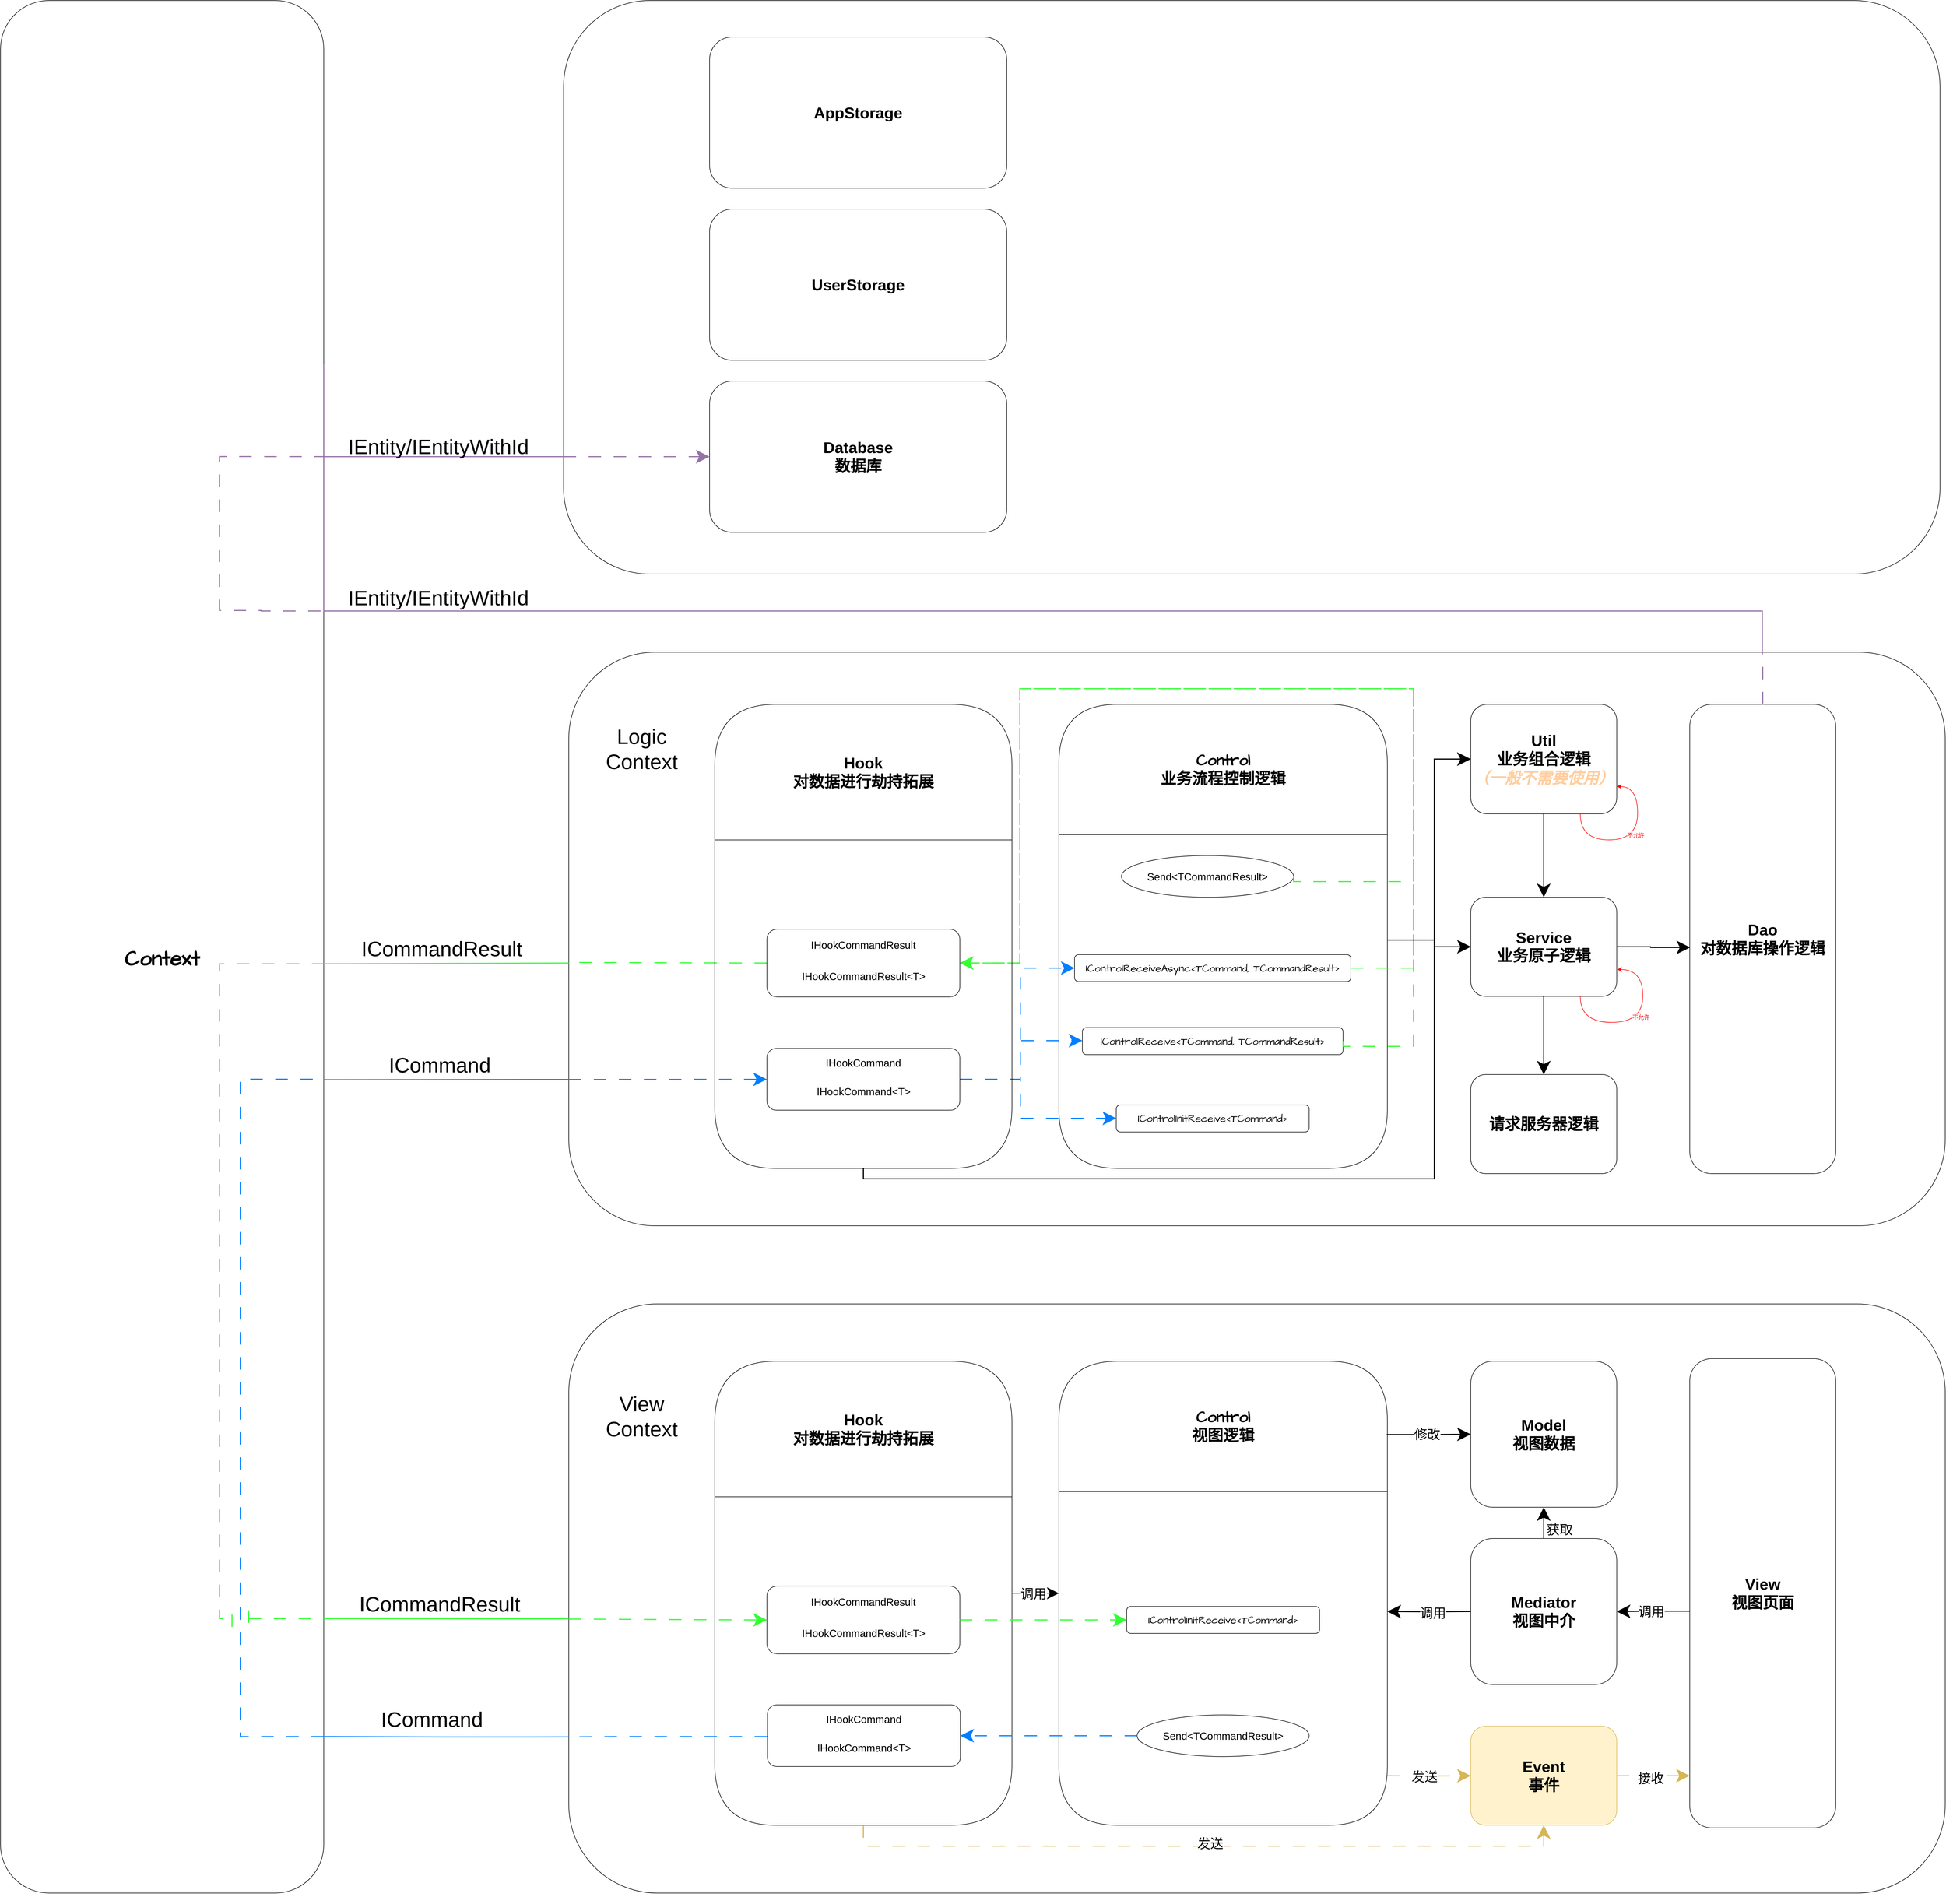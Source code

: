 <mxfile version="22.1.5" type="github">
  <diagram name="第 1 页" id="t4eYqC5lE6JD332f50Ly">
    <mxGraphModel dx="10043" dy="-1275" grid="1" gridSize="10" guides="1" tooltips="1" connect="1" arrows="1" fold="1" page="1" pageScale="1" pageWidth="827" pageHeight="1169" math="0" shadow="0">
      <root>
        <mxCell id="0" />
        <mxCell id="1" parent="0" />
        <mxCell id="LPlAozl6_QCMkOvsmgr_-51" value="" style="rounded=1;whiteSpace=wrap;html=1;" vertex="1" parent="1">
          <mxGeometry x="-2950" y="3920" width="2640" height="1100" as="geometry" />
        </mxCell>
        <mxCell id="c1-D3wokIuNLte7xP1NV-51" value="&lt;b style=&quot;font-size: 40px;&quot;&gt;&lt;br&gt;Context&lt;/b&gt;" style="rounded=1;whiteSpace=wrap;html=1;hachureGap=4;fontFamily=Architects Daughter;fontSource=https%3A%2F%2Ffonts.googleapis.com%2Fcss%3Ffamily%3DArchitects%2BDaughter;fontSize=20;" parent="1" vertex="1">
          <mxGeometry x="-4030" y="3920" width="620" height="3630" as="geometry" />
        </mxCell>
        <mxCell id="LPlAozl6_QCMkOvsmgr_-49" value="" style="group;movable=1;resizable=1;rotatable=1;deletable=1;editable=1;locked=0;connectable=1;" vertex="1" connectable="0" parent="1">
          <mxGeometry x="-3610" y="5170" width="3310" height="2400" as="geometry" />
        </mxCell>
        <mxCell id="c1-D3wokIuNLte7xP1NV-109" style="edgeStyle=entityRelationEdgeStyle;rounded=0;orthogonalLoop=1;jettySize=auto;html=1;exitX=1;exitY=0.855;exitDx=0;exitDy=0;exitPerimeter=0;endSize=20;strokeWidth=2;strokeColor=#33FF33;endArrow=none;endFill=0;movable=1;resizable=1;rotatable=1;deletable=1;editable=1;locked=0;connectable=1;" parent="LPlAozl6_QCMkOvsmgr_-49" source="c1-D3wokIuNLte7xP1NV-51" edge="1">
          <mxGeometry relative="1" as="geometry">
            <mxPoint x="669" y="1854" as="targetPoint" />
          </mxGeometry>
        </mxCell>
        <mxCell id="c1-D3wokIuNLte7xP1NV-110" value="&lt;font style=&quot;font-size: 40px;&quot;&gt;ICommandResult&lt;/font&gt;" style="edgeLabel;html=1;align=center;verticalAlign=middle;resizable=1;points=[];movable=1;rotatable=1;deletable=1;editable=1;locked=0;connectable=1;" parent="c1-D3wokIuNLte7xP1NV-109" vertex="1" connectable="0">
          <mxGeometry x="-0.009" relative="1" as="geometry">
            <mxPoint x="-11" y="-29" as="offset" />
          </mxGeometry>
        </mxCell>
        <mxCell id="c1-D3wokIuNLte7xP1NV-105" value="" style="rounded=1;whiteSpace=wrap;html=1;movable=1;resizable=1;rotatable=1;deletable=1;editable=1;locked=0;connectable=1;" parent="LPlAozl6_QCMkOvsmgr_-49" vertex="1">
          <mxGeometry x="670" width="2640" height="1100" as="geometry" />
        </mxCell>
        <mxCell id="c1-D3wokIuNLte7xP1NV-106" value="" style="rounded=1;whiteSpace=wrap;html=1;movable=1;resizable=1;rotatable=1;deletable=1;editable=1;locked=0;connectable=1;" parent="LPlAozl6_QCMkOvsmgr_-49" vertex="1">
          <mxGeometry x="670" y="1250" width="2640" height="1130" as="geometry" />
        </mxCell>
        <mxCell id="c1-D3wokIuNLte7xP1NV-114" style="edgeStyle=entityRelationEdgeStyle;rounded=0;orthogonalLoop=1;jettySize=auto;html=1;exitX=0;exitY=0.542;exitDx=0;exitDy=0;endSize=20;entryX=0.998;entryY=0.509;entryDx=0;entryDy=0;entryPerimeter=0;strokeWidth=2;exitPerimeter=0;strokeColor=#33FF33;endArrow=none;endFill=0;movable=1;resizable=1;rotatable=1;deletable=1;editable=1;locked=0;connectable=1;" parent="LPlAozl6_QCMkOvsmgr_-49" source="c1-D3wokIuNLte7xP1NV-105" target="c1-D3wokIuNLte7xP1NV-51" edge="1">
          <mxGeometry relative="1" as="geometry">
            <mxPoint x="190" y="804.66" as="sourcePoint" />
            <mxPoint x="200" y="280" as="targetPoint" />
            <Array as="points">
              <mxPoint x="510" y="278" />
              <mxPoint x="660" y="280" />
              <mxPoint x="210" y="600" />
              <mxPoint x="640" y="270" />
              <mxPoint x="550" y="270" />
              <mxPoint x="430" y="270" />
            </Array>
          </mxGeometry>
        </mxCell>
        <mxCell id="c1-D3wokIuNLte7xP1NV-115" value="&lt;font style=&quot;font-size: 40px;&quot;&gt;ICommandResult&lt;/font&gt;" style="edgeLabel;html=1;align=center;verticalAlign=middle;resizable=1;points=[];movable=1;rotatable=1;deletable=1;editable=1;locked=0;connectable=1;" parent="c1-D3wokIuNLte7xP1NV-114" vertex="1" connectable="0">
          <mxGeometry x="-0.009" relative="1" as="geometry">
            <mxPoint x="-11" y="-29" as="offset" />
          </mxGeometry>
        </mxCell>
        <mxCell id="c1-D3wokIuNLte7xP1NV-116" style="edgeStyle=entityRelationEdgeStyle;rounded=0;orthogonalLoop=1;jettySize=auto;html=1;entryX=0;entryY=0.745;entryDx=0;entryDy=0;endSize=20;entryPerimeter=0;strokeWidth=2;strokeColor=#007FFF;endArrow=none;endFill=0;movable=1;resizable=1;rotatable=1;deletable=1;editable=1;locked=0;connectable=1;" parent="LPlAozl6_QCMkOvsmgr_-49" target="c1-D3wokIuNLte7xP1NV-105" edge="1">
          <mxGeometry relative="1" as="geometry">
            <mxPoint x="200" y="820" as="sourcePoint" />
            <mxPoint x="680" y="1610" as="targetPoint" />
          </mxGeometry>
        </mxCell>
        <mxCell id="c1-D3wokIuNLte7xP1NV-117" value="&lt;font style=&quot;font-size: 40px;&quot;&gt;ICommand&lt;/font&gt;" style="edgeLabel;html=1;align=center;verticalAlign=middle;resizable=1;points=[];movable=1;rotatable=1;deletable=1;editable=1;locked=0;connectable=1;" parent="c1-D3wokIuNLte7xP1NV-116" vertex="1" connectable="0">
          <mxGeometry x="-0.009" relative="1" as="geometry">
            <mxPoint x="-11" y="-29" as="offset" />
          </mxGeometry>
        </mxCell>
        <mxCell id="c1-D3wokIuNLte7xP1NV-118" style="rounded=0;orthogonalLoop=1;jettySize=auto;html=1;endSize=20;edgeStyle=orthogonalEdgeStyle;dashed=1;dashPattern=12 12;jumpStyle=arc;strokeWidth=2;strokeColor=#007FFF;endArrow=none;endFill=0;movable=1;resizable=1;rotatable=1;deletable=1;editable=1;locked=0;connectable=1;" parent="LPlAozl6_QCMkOvsmgr_-49" edge="1">
          <mxGeometry relative="1" as="geometry">
            <mxPoint x="200" y="2080" as="sourcePoint" />
            <mxPoint x="200" y="819" as="targetPoint" />
            <Array as="points">
              <mxPoint x="40" y="2080" />
              <mxPoint x="40" y="819" />
            </Array>
          </mxGeometry>
        </mxCell>
        <mxCell id="c1-D3wokIuNLte7xP1NV-122" style="rounded=0;orthogonalLoop=1;jettySize=auto;html=1;endSize=20;edgeStyle=elbowEdgeStyle;dashed=1;dashPattern=12 12;jumpStyle=line;jumpSize=30;strokeWidth=2;exitX=1.002;exitY=0.509;exitDx=0;exitDy=0;exitPerimeter=0;strokeColor=#33FF33;entryX=1;entryY=0.855;entryDx=0;entryDy=0;entryPerimeter=0;endArrow=none;endFill=0;movable=1;resizable=1;rotatable=1;deletable=1;editable=1;locked=0;connectable=1;" parent="LPlAozl6_QCMkOvsmgr_-49" source="c1-D3wokIuNLte7xP1NV-51" target="c1-D3wokIuNLte7xP1NV-51" edge="1">
          <mxGeometry relative="1" as="geometry">
            <mxPoint x="200" y="595" as="sourcePoint" />
            <mxPoint x="210" y="1860" as="targetPoint" />
            <Array as="points">
              <mxPoint y="950" />
            </Array>
          </mxGeometry>
        </mxCell>
        <mxCell id="c1-D3wokIuNLte7xP1NV-125" value="Logic&lt;br&gt;Context" style="text;html=1;strokeColor=none;fillColor=none;align=center;verticalAlign=middle;whiteSpace=wrap;rounded=0;fontSize=40;movable=1;resizable=1;rotatable=1;deletable=1;editable=1;locked=0;connectable=1;" parent="LPlAozl6_QCMkOvsmgr_-49" vertex="1">
          <mxGeometry x="780" y="170" width="60" height="30" as="geometry" />
        </mxCell>
        <mxCell id="c1-D3wokIuNLte7xP1NV-134" style="edgeStyle=entityRelationEdgeStyle;rounded=0;orthogonalLoop=1;jettySize=auto;html=1;endSize=20;entryX=0;entryY=0.541;entryDx=0;entryDy=0;strokeWidth=2;exitX=0;exitY=0.5;exitDx=0;exitDy=0;entryPerimeter=0;dashed=1;dashPattern=12 12;strokeColor=#33FF33;endArrow=none;endFill=0;movable=1;resizable=1;rotatable=1;deletable=1;editable=1;locked=0;connectable=1;" parent="LPlAozl6_QCMkOvsmgr_-49" source="c1-D3wokIuNLte7xP1NV-131" target="c1-D3wokIuNLte7xP1NV-105" edge="1">
          <mxGeometry relative="1" as="geometry">
            <mxPoint x="950" y="275" as="sourcePoint" />
            <mxPoint x="850" y="270" as="targetPoint" />
            <Array as="points">
              <mxPoint x="1159" y="275" />
              <mxPoint x="950" y="280" />
              <mxPoint x="730" y="280" />
              <mxPoint x="940" y="275" />
              <mxPoint x="1309" y="277" />
              <mxPoint x="1289" y="267" />
              <mxPoint x="1199" y="267" />
              <mxPoint x="1079" y="267" />
            </Array>
          </mxGeometry>
        </mxCell>
        <mxCell id="c1-D3wokIuNLte7xP1NV-141" style="edgeStyle=entityRelationEdgeStyle;rounded=0;orthogonalLoop=1;jettySize=auto;html=1;entryX=0;entryY=0.5;entryDx=0;entryDy=0;exitX=0;exitY=0.745;exitDx=0;exitDy=0;endSize=20;strokeWidth=2;exitPerimeter=0;dashed=1;dashPattern=12 12;strokeColor=#007FFF;movable=1;resizable=1;rotatable=1;deletable=1;editable=1;locked=0;connectable=1;" parent="LPlAozl6_QCMkOvsmgr_-49" source="c1-D3wokIuNLte7xP1NV-105" target="c1-D3wokIuNLte7xP1NV-138" edge="1">
          <mxGeometry relative="1" as="geometry">
            <mxPoint x="210" y="829" as="sourcePoint" />
            <mxPoint x="680" y="829" as="targetPoint" />
          </mxGeometry>
        </mxCell>
        <mxCell id="c1-D3wokIuNLte7xP1NV-147" value="&lt;font style=&quot;font-size: 30px;&quot;&gt;Control&lt;br&gt;业务流程控制逻辑&lt;br&gt;&lt;/font&gt;" style="swimlane;whiteSpace=wrap;html=1;hachureGap=4;fontFamily=Architects Daughter;fontSource=https%3A%2F%2Ffonts.googleapis.com%2Fcss%3Ffamily%3DArchitects%2BDaughter;fontSize=20;startSize=250;rounded=1;movable=1;resizable=1;rotatable=1;deletable=1;editable=1;locked=0;connectable=1;" parent="LPlAozl6_QCMkOvsmgr_-49" vertex="1">
          <mxGeometry x="1610" y="100" width="630" height="890" as="geometry">
            <mxRectangle x="480" y="180" width="280" height="170" as="alternateBounds" />
          </mxGeometry>
        </mxCell>
        <mxCell id="c1-D3wokIuNLte7xP1NV-148" value="IControlInitReceive&amp;lt;TCommand&amp;gt;" style="html=1;whiteSpace=wrap;hachureGap=4;fontFamily=Architects Daughter;fontSource=https%3A%2F%2Ffonts.googleapis.com%2Fcss%3Ffamily%3DArchitects%2BDaughter;fontSize=20;container=0;rounded=1;movable=1;resizable=1;rotatable=1;deletable=1;editable=1;locked=0;connectable=1;" parent="c1-D3wokIuNLte7xP1NV-147" vertex="1">
          <mxGeometry x="110" y="768.39" width="370" height="51.8" as="geometry" />
        </mxCell>
        <mxCell id="c1-D3wokIuNLte7xP1NV-149" value="IControlReceive&amp;lt;TCommand, TCommandResult&amp;gt;" style="html=1;whiteSpace=wrap;hachureGap=4;fontFamily=Architects Daughter;fontSource=https%3A%2F%2Ffonts.googleapis.com%2Fcss%3Ffamily%3DArchitects%2BDaughter;fontSize=20;container=0;rounded=1;movable=1;resizable=1;rotatable=1;deletable=1;editable=1;locked=0;connectable=1;" parent="c1-D3wokIuNLte7xP1NV-147" vertex="1">
          <mxGeometry x="45" y="620" width="500" height="51.8" as="geometry" />
        </mxCell>
        <mxCell id="c1-D3wokIuNLte7xP1NV-157" value="&lt;font style=&quot;font-size: 20px;&quot;&gt;Send&amp;lt;TCommandResult&amp;gt;&lt;/font&gt;" style="ellipse;whiteSpace=wrap;html=1;movable=1;resizable=1;rotatable=1;deletable=1;editable=1;locked=0;connectable=1;" parent="c1-D3wokIuNLte7xP1NV-147" vertex="1">
          <mxGeometry x="120" y="290" width="330" height="80" as="geometry" />
        </mxCell>
        <mxCell id="c1-D3wokIuNLte7xP1NV-150" value="IControlReceiveAsync&lt;span style=&quot;background-color: initial;&quot;&gt;&amp;lt;TCommand, TCommandResult&amp;gt;&lt;/span&gt;" style="html=1;whiteSpace=wrap;hachureGap=4;fontFamily=Architects Daughter;fontSource=https%3A%2F%2Ffonts.googleapis.com%2Fcss%3Ffamily%3DArchitects%2BDaughter;fontSize=20;container=0;rounded=1;movable=1;resizable=1;rotatable=1;deletable=1;editable=1;locked=0;connectable=1;" parent="LPlAozl6_QCMkOvsmgr_-49" vertex="1">
          <mxGeometry x="1640" y="580" width="530" height="51.8" as="geometry" />
        </mxCell>
        <mxCell id="c1-D3wokIuNLte7xP1NV-153" style="edgeStyle=orthogonalEdgeStyle;rounded=0;orthogonalLoop=1;jettySize=auto;html=1;entryX=0;entryY=0.5;entryDx=0;entryDy=0;exitX=1;exitY=0.5;exitDx=0;exitDy=0;endSize=20;strokeWidth=2;dashed=1;dashPattern=12 12;strokeColor=#007FFF;movable=1;resizable=1;rotatable=1;deletable=1;editable=1;locked=0;connectable=1;" parent="LPlAozl6_QCMkOvsmgr_-49" source="c1-D3wokIuNLte7xP1NV-138" target="c1-D3wokIuNLte7xP1NV-148" edge="1">
          <mxGeometry relative="1" as="geometry">
            <mxPoint x="680" y="830" as="sourcePoint" />
            <mxPoint x="1060" y="829" as="targetPoint" />
            <Array as="points">
              <mxPoint x="1536" y="819" />
              <mxPoint x="1536" y="894" />
              <mxPoint x="1720" y="894" />
            </Array>
          </mxGeometry>
        </mxCell>
        <mxCell id="c1-D3wokIuNLte7xP1NV-154" style="edgeStyle=orthogonalEdgeStyle;rounded=0;orthogonalLoop=1;jettySize=auto;html=1;entryX=0;entryY=0.5;entryDx=0;entryDy=0;exitX=1;exitY=0.5;exitDx=0;exitDy=0;endSize=20;strokeWidth=2;dashed=1;dashPattern=12 12;strokeColor=#007FFF;movable=1;resizable=1;rotatable=1;deletable=1;editable=1;locked=0;connectable=1;" parent="LPlAozl6_QCMkOvsmgr_-49" source="c1-D3wokIuNLte7xP1NV-138" target="c1-D3wokIuNLte7xP1NV-149" edge="1">
          <mxGeometry relative="1" as="geometry">
            <mxPoint x="1430" y="829" as="sourcePoint" />
            <mxPoint x="1720" y="906" as="targetPoint" />
            <Array as="points">
              <mxPoint x="1536" y="819" />
              <mxPoint x="1536" y="745" />
              <mxPoint x="1655" y="745" />
            </Array>
          </mxGeometry>
        </mxCell>
        <mxCell id="c1-D3wokIuNLte7xP1NV-155" style="edgeStyle=orthogonalEdgeStyle;rounded=0;orthogonalLoop=1;jettySize=auto;html=1;entryX=0;entryY=0.5;entryDx=0;entryDy=0;exitX=1;exitY=0.5;exitDx=0;exitDy=0;endSize=20;strokeWidth=2;dashed=1;dashPattern=12 12;strokeColor=#007FFF;movable=1;resizable=1;rotatable=1;deletable=1;editable=1;locked=0;connectable=1;" parent="LPlAozl6_QCMkOvsmgr_-49" source="c1-D3wokIuNLte7xP1NV-138" target="c1-D3wokIuNLte7xP1NV-150" edge="1">
          <mxGeometry relative="1" as="geometry">
            <mxPoint x="1430" y="829" as="sourcePoint" />
            <mxPoint x="1655" y="659" as="targetPoint" />
            <Array as="points">
              <mxPoint x="1536" y="819" />
              <mxPoint x="1536" y="606" />
            </Array>
          </mxGeometry>
        </mxCell>
        <mxCell id="c1-D3wokIuNLte7xP1NV-158" style="edgeStyle=orthogonalEdgeStyle;rounded=0;orthogonalLoop=1;jettySize=auto;html=1;entryX=1;entryY=0.5;entryDx=0;entryDy=0;exitX=1;exitY=0.5;exitDx=0;exitDy=0;endSize=20;strokeWidth=2;dashed=1;strokeColor=#33FF33;elbow=vertical;dashPattern=12 12;jumpStyle=line;movable=1;resizable=1;rotatable=1;deletable=1;editable=1;locked=0;connectable=1;" parent="LPlAozl6_QCMkOvsmgr_-49" source="c1-D3wokIuNLte7xP1NV-149" target="c1-D3wokIuNLte7xP1NV-131" edge="1">
          <mxGeometry relative="1" as="geometry">
            <mxPoint x="1430" y="829" as="sourcePoint" />
            <mxPoint x="1665" y="766" as="targetPoint" />
            <Array as="points">
              <mxPoint x="2290" y="756" />
              <mxPoint x="2290" y="70" />
              <mxPoint x="1535" y="70" />
              <mxPoint x="1535" y="596" />
            </Array>
          </mxGeometry>
        </mxCell>
        <mxCell id="c1-D3wokIuNLte7xP1NV-160" style="edgeStyle=orthogonalEdgeStyle;rounded=0;orthogonalLoop=1;jettySize=auto;html=1;entryX=1;entryY=0.5;entryDx=0;entryDy=0;exitX=1;exitY=0.5;exitDx=0;exitDy=0;endSize=20;strokeWidth=2;dashed=1;strokeColor=#33FF33;dashPattern=12 12;jumpStyle=line;movable=1;resizable=1;rotatable=1;deletable=1;editable=1;locked=0;connectable=1;" parent="LPlAozl6_QCMkOvsmgr_-49" source="c1-D3wokIuNLte7xP1NV-150" target="c1-D3wokIuNLte7xP1NV-131" edge="1">
          <mxGeometry relative="1" as="geometry">
            <mxPoint x="1665" y="766" as="sourcePoint" />
            <mxPoint x="1430" y="606" as="targetPoint" />
            <Array as="points">
              <mxPoint x="2290" y="606" />
              <mxPoint x="2290" y="70" />
              <mxPoint x="1535" y="70" />
              <mxPoint x="1535" y="596" />
            </Array>
          </mxGeometry>
        </mxCell>
        <mxCell id="c1-D3wokIuNLte7xP1NV-161" style="edgeStyle=orthogonalEdgeStyle;rounded=0;orthogonalLoop=1;jettySize=auto;html=1;entryX=1;entryY=0.5;entryDx=0;entryDy=0;exitX=1;exitY=0.5;exitDx=0;exitDy=0;endSize=20;strokeWidth=2;dashed=1;strokeColor=#33FF33;dashPattern=12 12;jumpStyle=gap;movable=1;resizable=1;rotatable=1;deletable=1;editable=1;locked=0;connectable=1;" parent="LPlAozl6_QCMkOvsmgr_-49" source="c1-D3wokIuNLte7xP1NV-157" target="c1-D3wokIuNLte7xP1NV-131" edge="1">
          <mxGeometry relative="1" as="geometry">
            <mxPoint x="1650" y="616" as="sourcePoint" />
            <mxPoint x="1430" y="606" as="targetPoint" />
            <Array as="points">
              <mxPoint x="2290" y="440" />
              <mxPoint x="2290" y="70" />
              <mxPoint x="1535" y="70" />
              <mxPoint x="1535" y="596" />
            </Array>
          </mxGeometry>
        </mxCell>
        <mxCell id="c1-D3wokIuNLte7xP1NV-173" value="" style="group;movable=1;resizable=1;rotatable=1;deletable=1;editable=1;locked=0;connectable=1;" parent="LPlAozl6_QCMkOvsmgr_-49" vertex="1" connectable="0">
          <mxGeometry x="950" y="100" width="570" height="890" as="geometry" />
        </mxCell>
        <mxCell id="c1-D3wokIuNLte7xP1NV-174" value="" style="group;movable=1;resizable=1;rotatable=1;deletable=1;editable=1;locked=0;connectable=1;" parent="c1-D3wokIuNLte7xP1NV-173" vertex="1" connectable="0">
          <mxGeometry width="570" height="890" as="geometry" />
        </mxCell>
        <mxCell id="c1-D3wokIuNLte7xP1NV-124" value="&lt;font style=&quot;font-size: 30px;&quot;&gt;Hook&lt;br&gt;对数据进行劫持拓展&lt;br&gt;&lt;/font&gt;" style="swimlane;whiteSpace=wrap;html=1;startSize=260;rounded=1;swimlaneLine=1;glass=0;shadow=0;movable=1;resizable=1;rotatable=1;deletable=1;editable=1;locked=0;connectable=1;" parent="c1-D3wokIuNLte7xP1NV-174" vertex="1">
          <mxGeometry width="570" height="890" as="geometry">
            <mxRectangle width="310" height="260" as="alternateBounds" />
          </mxGeometry>
        </mxCell>
        <mxCell id="c1-D3wokIuNLte7xP1NV-135" value="" style="group;movable=1;resizable=1;rotatable=1;deletable=1;editable=1;locked=0;connectable=1;" parent="c1-D3wokIuNLte7xP1NV-124" vertex="1" connectable="0">
          <mxGeometry x="100" y="431.13" width="370" height="130" as="geometry" />
        </mxCell>
        <mxCell id="c1-D3wokIuNLte7xP1NV-131" value="" style="rounded=1;whiteSpace=wrap;html=1;movable=1;resizable=1;rotatable=1;deletable=1;editable=1;locked=0;connectable=1;" parent="c1-D3wokIuNLte7xP1NV-135" vertex="1">
          <mxGeometry width="370" height="130.0" as="geometry" />
        </mxCell>
        <mxCell id="c1-D3wokIuNLte7xP1NV-132" value="IHookCommandResult" style="text;html=1;strokeColor=none;fillColor=none;align=center;verticalAlign=middle;whiteSpace=wrap;rounded=0;fontSize=20;movable=1;resizable=1;rotatable=1;deletable=1;editable=1;locked=0;connectable=1;" parent="c1-D3wokIuNLte7xP1NV-135" vertex="1">
          <mxGeometry x="71.25" y="11.994" width="227.5" height="35.981" as="geometry" />
        </mxCell>
        <mxCell id="c1-D3wokIuNLte7xP1NV-133" value="IHookCommandResult&amp;lt;T&amp;gt;" style="text;html=1;strokeColor=none;fillColor=none;align=center;verticalAlign=middle;whiteSpace=wrap;rounded=0;fontSize=20;movable=1;resizable=1;rotatable=1;deletable=1;editable=1;locked=0;connectable=1;" parent="c1-D3wokIuNLte7xP1NV-135" vertex="1">
          <mxGeometry x="55.63" y="71.962" width="258.75" height="35.981" as="geometry" />
        </mxCell>
        <mxCell id="c1-D3wokIuNLte7xP1NV-137" value="" style="group;movable=1;resizable=1;rotatable=1;deletable=1;editable=1;locked=0;connectable=1;" parent="c1-D3wokIuNLte7xP1NV-174" vertex="1" connectable="0">
          <mxGeometry x="100" y="660" width="370" height="118.39" as="geometry" />
        </mxCell>
        <mxCell id="c1-D3wokIuNLte7xP1NV-138" value="" style="rounded=1;whiteSpace=wrap;html=1;movable=1;resizable=1;rotatable=1;deletable=1;editable=1;locked=0;connectable=1;" parent="c1-D3wokIuNLte7xP1NV-137" vertex="1">
          <mxGeometry width="370" height="118.39" as="geometry" />
        </mxCell>
        <mxCell id="c1-D3wokIuNLte7xP1NV-139" value="IHookCommand" style="text;html=1;strokeColor=none;fillColor=none;align=center;verticalAlign=middle;whiteSpace=wrap;rounded=0;fontSize=20;movable=1;resizable=1;rotatable=1;deletable=1;editable=1;locked=0;connectable=1;" parent="c1-D3wokIuNLte7xP1NV-137" vertex="1">
          <mxGeometry x="71.25" y="10.923" width="227.5" height="32.768" as="geometry" />
        </mxCell>
        <mxCell id="c1-D3wokIuNLte7xP1NV-140" value="IHookCommand&amp;lt;T&amp;gt;" style="text;html=1;strokeColor=none;fillColor=none;align=center;verticalAlign=middle;whiteSpace=wrap;rounded=0;fontSize=20;movable=1;resizable=1;rotatable=1;deletable=1;editable=1;locked=0;connectable=1;" parent="c1-D3wokIuNLte7xP1NV-137" vertex="1">
          <mxGeometry x="55.63" y="65.536" width="258.75" height="32.768" as="geometry" />
        </mxCell>
        <mxCell id="c1-D3wokIuNLte7xP1NV-175" value="&lt;font style=&quot;font-size: 30px;&quot;&gt;&lt;b&gt;Service&lt;/b&gt;&lt;/font&gt;&lt;br style=&quot;border-color: var(--border-color); font-family: &amp;quot;Architects Daughter&amp;quot;; font-size: 30px; font-weight: 700;&quot;&gt;&lt;span style=&quot;font-family: &amp;quot;Architects Daughter&amp;quot;; font-size: 30px; font-weight: 700;&quot;&gt;业务原子逻辑&lt;/span&gt;" style="rounded=1;whiteSpace=wrap;html=1;movable=1;resizable=1;rotatable=1;deletable=1;editable=1;locked=0;connectable=1;" parent="LPlAozl6_QCMkOvsmgr_-49" vertex="1">
          <mxGeometry x="2400" y="470" width="280" height="190" as="geometry" />
        </mxCell>
        <mxCell id="c1-D3wokIuNLte7xP1NV-179" style="edgeStyle=orthogonalEdgeStyle;rounded=0;orthogonalLoop=1;jettySize=auto;html=1;entryX=0.5;entryY=0;entryDx=0;entryDy=0;endSize=20;strokeWidth=2;movable=1;resizable=1;rotatable=1;deletable=1;editable=1;locked=0;connectable=1;" parent="LPlAozl6_QCMkOvsmgr_-49" source="c1-D3wokIuNLte7xP1NV-176" target="c1-D3wokIuNLte7xP1NV-175" edge="1">
          <mxGeometry relative="1" as="geometry" />
        </mxCell>
        <mxCell id="c1-D3wokIuNLte7xP1NV-176" value="&lt;font style=&quot;font-size: 30px;&quot;&gt;&lt;b&gt;&lt;font style=&quot;font-size: 30px;&quot;&gt;Util&lt;/font&gt;&lt;br style=&quot;border-color: var(--border-color); font-family: &amp;quot;Architects Daughter&amp;quot;;&quot;&gt;业务组合逻辑&lt;br&gt;&lt;i&gt;&lt;font color=&quot;#ffce9f&quot;&gt;（一般不需要使用）&lt;/font&gt;&lt;/i&gt;&lt;br&gt;&lt;/b&gt;&lt;/font&gt;" style="rounded=1;whiteSpace=wrap;html=1;movable=1;resizable=1;rotatable=1;deletable=1;editable=1;locked=0;connectable=1;" parent="LPlAozl6_QCMkOvsmgr_-49" vertex="1">
          <mxGeometry x="2400" y="100" width="280" height="210" as="geometry" />
        </mxCell>
        <mxCell id="c1-D3wokIuNLte7xP1NV-177" style="edgeStyle=orthogonalEdgeStyle;rounded=0;orthogonalLoop=1;jettySize=auto;html=1;entryX=0;entryY=0.5;entryDx=0;entryDy=0;endSize=20;jumpStyle=none;strokeWidth=2;movable=1;resizable=1;rotatable=1;deletable=1;editable=1;locked=0;connectable=1;" parent="LPlAozl6_QCMkOvsmgr_-49" target="c1-D3wokIuNLte7xP1NV-175" edge="1">
          <mxGeometry relative="1" as="geometry">
            <mxPoint x="2240" y="552" as="sourcePoint" />
            <mxPoint x="2410" y="295" as="targetPoint" />
            <Array as="points">
              <mxPoint x="2330" y="552" />
              <mxPoint x="2330" y="565" />
            </Array>
          </mxGeometry>
        </mxCell>
        <mxCell id="c1-D3wokIuNLte7xP1NV-180" style="edgeStyle=orthogonalEdgeStyle;rounded=0;orthogonalLoop=1;jettySize=auto;html=1;exitX=0.5;exitY=1;exitDx=0;exitDy=0;entryX=0;entryY=0.5;entryDx=0;entryDy=0;endSize=20;strokeWidth=2;movable=1;resizable=1;rotatable=1;deletable=1;editable=1;locked=0;connectable=1;" parent="LPlAozl6_QCMkOvsmgr_-49" source="c1-D3wokIuNLte7xP1NV-124" target="c1-D3wokIuNLte7xP1NV-176" edge="1">
          <mxGeometry relative="1" as="geometry">
            <mxPoint x="2400" y="280" as="targetPoint" />
            <Array as="points">
              <mxPoint x="1235" y="1010" />
              <mxPoint x="2330" y="1010" />
              <mxPoint x="2330" y="205" />
            </Array>
          </mxGeometry>
        </mxCell>
        <mxCell id="c1-D3wokIuNLte7xP1NV-167" style="edgeStyle=orthogonalEdgeStyle;rounded=0;orthogonalLoop=1;jettySize=auto;html=1;entryX=0;entryY=0.5;entryDx=0;entryDy=0;endSize=20;jumpStyle=none;movable=1;resizable=1;rotatable=1;deletable=1;editable=1;locked=0;connectable=1;" parent="LPlAozl6_QCMkOvsmgr_-49" source="c1-D3wokIuNLte7xP1NV-147" target="c1-D3wokIuNLte7xP1NV-176" edge="1">
          <mxGeometry relative="1" as="geometry">
            <mxPoint x="2400.0" y="192.5" as="targetPoint" />
            <Array as="points">
              <mxPoint x="2330" y="552" />
              <mxPoint x="2330" y="205" />
            </Array>
          </mxGeometry>
        </mxCell>
        <mxCell id="c1-D3wokIuNLte7xP1NV-181" style="edgeStyle=orthogonalEdgeStyle;rounded=0;orthogonalLoop=1;jettySize=auto;html=1;exitX=0.5;exitY=1;exitDx=0;exitDy=0;entryX=0;entryY=0.5;entryDx=0;entryDy=0;endSize=20;movable=1;resizable=1;rotatable=1;deletable=1;editable=1;locked=0;connectable=1;" parent="LPlAozl6_QCMkOvsmgr_-49" source="c1-D3wokIuNLte7xP1NV-124" target="c1-D3wokIuNLte7xP1NV-175" edge="1">
          <mxGeometry relative="1" as="geometry">
            <mxPoint x="2410" y="295" as="targetPoint" />
            <mxPoint x="1245" y="1000" as="sourcePoint" />
            <Array as="points">
              <mxPoint x="1235" y="1010" />
              <mxPoint x="2330" y="1010" />
              <mxPoint x="2330" y="565" />
            </Array>
          </mxGeometry>
        </mxCell>
        <mxCell id="c1-D3wokIuNLte7xP1NV-183" style="edgeStyle=orthogonalEdgeStyle;rounded=0;orthogonalLoop=1;jettySize=auto;html=1;entryX=1.003;entryY=0.729;entryDx=0;entryDy=0;curved=1;exitX=0.75;exitY=1;exitDx=0;exitDy=0;entryPerimeter=0;strokeColor=#FF0000;movable=1;resizable=1;rotatable=1;deletable=1;editable=1;locked=0;connectable=1;" parent="LPlAozl6_QCMkOvsmgr_-49" source="c1-D3wokIuNLte7xP1NV-175" target="c1-D3wokIuNLte7xP1NV-175" edge="1">
          <mxGeometry relative="1" as="geometry">
            <Array as="points">
              <mxPoint x="2610" y="710" />
              <mxPoint x="2730" y="710" />
              <mxPoint x="2730" y="609" />
            </Array>
          </mxGeometry>
        </mxCell>
        <mxCell id="c1-D3wokIuNLte7xP1NV-184" value="不允许" style="edgeLabel;html=1;align=center;verticalAlign=middle;resizable=1;points=[];fontColor=#FF0000;movable=1;rotatable=1;deletable=1;editable=1;locked=0;connectable=1;" parent="c1-D3wokIuNLte7xP1NV-183" vertex="1" connectable="0">
          <mxGeometry x="0.122" y="4" relative="1" as="geometry">
            <mxPoint as="offset" />
          </mxGeometry>
        </mxCell>
        <mxCell id="c1-D3wokIuNLte7xP1NV-185" style="edgeStyle=orthogonalEdgeStyle;rounded=0;orthogonalLoop=1;jettySize=auto;html=1;entryX=1;entryY=0.75;entryDx=0;entryDy=0;curved=1;exitX=0.75;exitY=1;exitDx=0;exitDy=0;strokeColor=#FF0000;movable=1;resizable=1;rotatable=1;deletable=1;editable=1;locked=0;connectable=1;" parent="LPlAozl6_QCMkOvsmgr_-49" source="c1-D3wokIuNLte7xP1NV-176" target="c1-D3wokIuNLte7xP1NV-176" edge="1">
          <mxGeometry relative="1" as="geometry">
            <mxPoint x="2610" y="480.03" as="sourcePoint" />
            <mxPoint x="2681" y="380.03" as="targetPoint" />
            <Array as="points">
              <mxPoint x="2610" y="360" />
              <mxPoint x="2720" y="360" />
              <mxPoint x="2720" y="257" />
            </Array>
          </mxGeometry>
        </mxCell>
        <mxCell id="c1-D3wokIuNLte7xP1NV-186" value="不允许" style="edgeLabel;html=1;align=center;verticalAlign=middle;resizable=1;points=[];fontColor=#FF0000;movable=1;rotatable=1;deletable=1;editable=1;locked=0;connectable=1;" parent="c1-D3wokIuNLte7xP1NV-185" vertex="1" connectable="0">
          <mxGeometry x="0.122" y="4" relative="1" as="geometry">
            <mxPoint as="offset" />
          </mxGeometry>
        </mxCell>
        <mxCell id="c1-D3wokIuNLte7xP1NV-194" value="&lt;span style=&quot;font-size: 30px;&quot;&gt;&lt;b&gt;请求服务器逻辑&lt;/b&gt;&lt;/span&gt;" style="rounded=1;whiteSpace=wrap;html=1;movable=1;resizable=1;rotatable=1;deletable=1;editable=1;locked=0;connectable=1;" parent="LPlAozl6_QCMkOvsmgr_-49" vertex="1">
          <mxGeometry x="2400" y="810" width="280" height="190" as="geometry" />
        </mxCell>
        <mxCell id="c1-D3wokIuNLte7xP1NV-195" style="edgeStyle=orthogonalEdgeStyle;rounded=0;orthogonalLoop=1;jettySize=auto;html=1;entryX=0.5;entryY=0;entryDx=0;entryDy=0;endSize=20;strokeWidth=2;movable=1;resizable=1;rotatable=1;deletable=1;editable=1;locked=0;connectable=1;" parent="LPlAozl6_QCMkOvsmgr_-49" source="c1-D3wokIuNLte7xP1NV-175" target="c1-D3wokIuNLte7xP1NV-194" edge="1">
          <mxGeometry relative="1" as="geometry" />
        </mxCell>
        <mxCell id="c1-D3wokIuNLte7xP1NV-196" value="&lt;font style=&quot;font-size: 30px;&quot;&gt;&lt;font style=&quot;font-size: 30px;&quot;&gt;&lt;b style=&quot;&quot;&gt;Dao&lt;/b&gt;&lt;/font&gt;&lt;br style=&quot;border-color: var(--border-color); font-family: &amp;quot;Architects Daughter&amp;quot;; font-weight: 700;&quot;&gt;&lt;b&gt;对数据库操作逻辑&lt;/b&gt;&lt;/font&gt;" style="rounded=1;whiteSpace=wrap;html=1;movable=1;resizable=1;rotatable=1;deletable=1;editable=1;locked=0;connectable=1;" parent="LPlAozl6_QCMkOvsmgr_-49" vertex="1">
          <mxGeometry x="2820" y="100" width="280" height="900" as="geometry" />
        </mxCell>
        <mxCell id="c1-D3wokIuNLte7xP1NV-197" style="edgeStyle=orthogonalEdgeStyle;rounded=0;orthogonalLoop=1;jettySize=auto;html=1;entryX=0.003;entryY=0.518;entryDx=0;entryDy=0;entryPerimeter=0;endSize=20;strokeWidth=2;movable=1;resizable=1;rotatable=1;deletable=1;editable=1;locked=0;connectable=1;" parent="LPlAozl6_QCMkOvsmgr_-49" source="c1-D3wokIuNLte7xP1NV-175" target="c1-D3wokIuNLte7xP1NV-196" edge="1">
          <mxGeometry relative="1" as="geometry" />
        </mxCell>
        <mxCell id="LPlAozl6_QCMkOvsmgr_-1" value="View&lt;br&gt;Context" style="text;html=1;strokeColor=none;fillColor=none;align=center;verticalAlign=middle;whiteSpace=wrap;rounded=0;fontSize=40;movable=1;resizable=1;rotatable=1;deletable=1;editable=1;locked=0;connectable=1;" vertex="1" parent="LPlAozl6_QCMkOvsmgr_-49">
          <mxGeometry x="780" y="1450" width="60" height="30" as="geometry" />
        </mxCell>
        <mxCell id="LPlAozl6_QCMkOvsmgr_-2" value="" style="group;movable=1;resizable=1;rotatable=1;deletable=1;editable=1;locked=0;connectable=1;" vertex="1" connectable="0" parent="LPlAozl6_QCMkOvsmgr_-49">
          <mxGeometry x="950" y="1360" width="570" height="890" as="geometry" />
        </mxCell>
        <mxCell id="LPlAozl6_QCMkOvsmgr_-3" value="" style="group;movable=1;resizable=1;rotatable=1;deletable=1;editable=1;locked=0;connectable=1;" vertex="1" connectable="0" parent="LPlAozl6_QCMkOvsmgr_-2">
          <mxGeometry width="570" height="890" as="geometry" />
        </mxCell>
        <mxCell id="LPlAozl6_QCMkOvsmgr_-4" value="&lt;font style=&quot;font-size: 30px;&quot;&gt;Hook&lt;br&gt;对数据进行劫持拓展&lt;br&gt;&lt;/font&gt;" style="swimlane;whiteSpace=wrap;html=1;startSize=260;rounded=1;swimlaneLine=1;glass=0;shadow=0;movable=1;resizable=1;rotatable=1;deletable=1;editable=1;locked=0;connectable=1;" vertex="1" parent="LPlAozl6_QCMkOvsmgr_-3">
          <mxGeometry width="570" height="890" as="geometry">
            <mxRectangle width="310" height="260" as="alternateBounds" />
          </mxGeometry>
        </mxCell>
        <mxCell id="LPlAozl6_QCMkOvsmgr_-5" value="" style="group;movable=1;resizable=1;rotatable=1;deletable=1;editable=1;locked=0;connectable=1;" vertex="1" connectable="0" parent="LPlAozl6_QCMkOvsmgr_-4">
          <mxGeometry x="100" y="431.13" width="370" height="130" as="geometry" />
        </mxCell>
        <mxCell id="LPlAozl6_QCMkOvsmgr_-6" value="" style="rounded=1;whiteSpace=wrap;html=1;movable=1;resizable=1;rotatable=1;deletable=1;editable=1;locked=0;connectable=1;" vertex="1" parent="LPlAozl6_QCMkOvsmgr_-5">
          <mxGeometry width="370" height="130.0" as="geometry" />
        </mxCell>
        <mxCell id="LPlAozl6_QCMkOvsmgr_-7" value="IHookCommandResult" style="text;html=1;strokeColor=none;fillColor=none;align=center;verticalAlign=middle;whiteSpace=wrap;rounded=0;fontSize=20;movable=1;resizable=1;rotatable=1;deletable=1;editable=1;locked=0;connectable=1;" vertex="1" parent="LPlAozl6_QCMkOvsmgr_-5">
          <mxGeometry x="71.25" y="11.994" width="227.5" height="35.981" as="geometry" />
        </mxCell>
        <mxCell id="LPlAozl6_QCMkOvsmgr_-8" value="IHookCommandResult&amp;lt;T&amp;gt;" style="text;html=1;strokeColor=none;fillColor=none;align=center;verticalAlign=middle;whiteSpace=wrap;rounded=0;fontSize=20;movable=1;resizable=1;rotatable=1;deletable=1;editable=1;locked=0;connectable=1;" vertex="1" parent="LPlAozl6_QCMkOvsmgr_-5">
          <mxGeometry x="55.63" y="71.962" width="258.75" height="35.981" as="geometry" />
        </mxCell>
        <mxCell id="LPlAozl6_QCMkOvsmgr_-9" value="" style="group;movable=1;resizable=1;rotatable=1;deletable=1;editable=1;locked=0;connectable=1;" vertex="1" connectable="0" parent="LPlAozl6_QCMkOvsmgr_-3">
          <mxGeometry x="101" y="659" width="370" height="118.39" as="geometry" />
        </mxCell>
        <mxCell id="LPlAozl6_QCMkOvsmgr_-10" value="" style="rounded=1;whiteSpace=wrap;html=1;movable=1;resizable=1;rotatable=1;deletable=1;editable=1;locked=0;connectable=1;" vertex="1" parent="LPlAozl6_QCMkOvsmgr_-9">
          <mxGeometry x="0.01" width="370" height="118.39" as="geometry" />
        </mxCell>
        <mxCell id="LPlAozl6_QCMkOvsmgr_-11" value="IHookCommand" style="text;html=1;strokeColor=none;fillColor=none;align=center;verticalAlign=middle;whiteSpace=wrap;rounded=0;fontSize=20;movable=1;resizable=1;rotatable=1;deletable=1;editable=1;locked=0;connectable=1;" vertex="1" parent="LPlAozl6_QCMkOvsmgr_-9">
          <mxGeometry x="71.25" y="10.923" width="227.5" height="32.768" as="geometry" />
        </mxCell>
        <mxCell id="LPlAozl6_QCMkOvsmgr_-12" value="IHookCommand&amp;lt;T&amp;gt;" style="text;html=1;strokeColor=none;fillColor=none;align=center;verticalAlign=middle;whiteSpace=wrap;rounded=0;fontSize=20;movable=1;resizable=1;rotatable=1;deletable=1;editable=1;locked=0;connectable=1;" vertex="1" parent="LPlAozl6_QCMkOvsmgr_-9">
          <mxGeometry x="55.63" y="65.536" width="258.75" height="32.768" as="geometry" />
        </mxCell>
        <mxCell id="LPlAozl6_QCMkOvsmgr_-14" style="edgeStyle=entityRelationEdgeStyle;rounded=0;orthogonalLoop=1;jettySize=auto;html=1;entryX=0;entryY=0.5;entryDx=0;entryDy=0;endSize=20;strokeWidth=2;strokeColor=#33FF33;exitX=0;exitY=0.535;exitDx=0;exitDy=0;exitPerimeter=0;dashed=1;dashPattern=12 12;movable=1;resizable=1;rotatable=1;deletable=1;editable=1;locked=0;connectable=1;" edge="1" parent="LPlAozl6_QCMkOvsmgr_-49" source="c1-D3wokIuNLte7xP1NV-106" target="LPlAozl6_QCMkOvsmgr_-6">
          <mxGeometry relative="1" as="geometry">
            <mxPoint x="560" y="1980" as="sourcePoint" />
            <mxPoint x="677" y="1871" as="targetPoint" />
          </mxGeometry>
        </mxCell>
        <mxCell id="LPlAozl6_QCMkOvsmgr_-16" style="edgeStyle=orthogonalEdgeStyle;rounded=1;hachureGap=4;orthogonalLoop=1;jettySize=auto;html=1;fontFamily=Architects Daughter;fontSource=https%3A%2F%2Ffonts.googleapis.com%2Fcss%3Ffamily%3DArchitects%2BDaughter;fontSize=16;endSize=20;strokeWidth=2;strokeColor=#007FFF;dashed=1;dashPattern=12 12;entryX=0;entryY=0.735;entryDx=0;entryDy=0;entryPerimeter=0;exitX=-0.002;exitY=0.515;exitDx=0;exitDy=0;exitPerimeter=0;endArrow=none;endFill=0;movable=1;resizable=1;rotatable=1;deletable=1;editable=1;locked=0;connectable=1;" edge="1" parent="LPlAozl6_QCMkOvsmgr_-49" source="LPlAozl6_QCMkOvsmgr_-10" target="c1-D3wokIuNLte7xP1NV-106">
          <mxGeometry relative="1" as="geometry">
            <mxPoint x="1050" y="2080" as="sourcePoint" />
            <mxPoint x="690" y="2080" as="targetPoint" />
            <Array as="points">
              <mxPoint x="750" y="2080" />
            </Array>
          </mxGeometry>
        </mxCell>
        <mxCell id="LPlAozl6_QCMkOvsmgr_-33" style="edgeStyle=orthogonalEdgeStyle;rounded=0;orthogonalLoop=1;jettySize=auto;html=1;entryX=0;entryY=0.5;entryDx=0;entryDy=0;endSize=20;startArrow=classic;startFill=1;endArrow=none;endFill=0;targetPerimeterSpacing=20;startSize=20;strokeWidth=2;movable=1;resizable=1;rotatable=1;deletable=1;editable=1;locked=0;connectable=1;" edge="1" parent="LPlAozl6_QCMkOvsmgr_-49" target="LPlAozl6_QCMkOvsmgr_-29">
          <mxGeometry relative="1" as="geometry">
            <mxPoint x="2240" y="1840" as="sourcePoint" />
          </mxGeometry>
        </mxCell>
        <mxCell id="LPlAozl6_QCMkOvsmgr_-35" value="调用" style="edgeLabel;html=1;align=center;verticalAlign=middle;resizable=1;points=[];fontSize=25;movable=1;rotatable=1;deletable=1;editable=1;locked=0;connectable=1;" vertex="1" connectable="0" parent="LPlAozl6_QCMkOvsmgr_-33">
          <mxGeometry x="0.092" y="-2" relative="1" as="geometry">
            <mxPoint as="offset" />
          </mxGeometry>
        </mxCell>
        <mxCell id="LPlAozl6_QCMkOvsmgr_-18" value="&lt;font style=&quot;font-size: 30px;&quot;&gt;Control&lt;br&gt;视图逻辑&lt;br&gt;&lt;/font&gt;" style="swimlane;whiteSpace=wrap;html=1;hachureGap=4;fontFamily=Architects Daughter;fontSource=https%3A%2F%2Ffonts.googleapis.com%2Fcss%3Ffamily%3DArchitects%2BDaughter;fontSize=20;startSize=250;rounded=1;movable=1;resizable=1;rotatable=1;deletable=1;editable=1;locked=0;connectable=1;" vertex="1" parent="LPlAozl6_QCMkOvsmgr_-49">
          <mxGeometry x="1610" y="1360" width="630" height="890" as="geometry">
            <mxRectangle x="480" y="180" width="280" height="170" as="alternateBounds" />
          </mxGeometry>
        </mxCell>
        <mxCell id="LPlAozl6_QCMkOvsmgr_-19" value="IControlInitReceive&amp;lt;TCommand&amp;gt;" style="html=1;whiteSpace=wrap;hachureGap=4;fontFamily=Architects Daughter;fontSource=https%3A%2F%2Ffonts.googleapis.com%2Fcss%3Ffamily%3DArchitects%2BDaughter;fontSize=20;container=0;rounded=1;movable=1;resizable=1;rotatable=1;deletable=1;editable=1;locked=0;connectable=1;" vertex="1" parent="LPlAozl6_QCMkOvsmgr_-18">
          <mxGeometry x="130" y="470.23" width="370" height="51.8" as="geometry" />
        </mxCell>
        <mxCell id="LPlAozl6_QCMkOvsmgr_-21" value="&lt;font style=&quot;font-size: 20px;&quot;&gt;Send&amp;lt;TCommandResult&amp;gt;&lt;/font&gt;" style="ellipse;whiteSpace=wrap;html=1;movable=1;resizable=1;rotatable=1;deletable=1;editable=1;locked=0;connectable=1;" vertex="1" parent="LPlAozl6_QCMkOvsmgr_-18">
          <mxGeometry x="150" y="678.19" width="330" height="80" as="geometry" />
        </mxCell>
        <mxCell id="LPlAozl6_QCMkOvsmgr_-22" style="edgeStyle=entityRelationEdgeStyle;rounded=0;orthogonalLoop=1;jettySize=auto;html=1;entryX=0;entryY=0.5;entryDx=0;entryDy=0;endSize=20;strokeWidth=2;strokeColor=#33FF33;exitX=1;exitY=0.5;exitDx=0;exitDy=0;dashed=1;dashPattern=12 12;movable=1;resizable=1;rotatable=1;deletable=1;editable=1;locked=0;connectable=1;" edge="1" parent="LPlAozl6_QCMkOvsmgr_-49" source="LPlAozl6_QCMkOvsmgr_-6" target="LPlAozl6_QCMkOvsmgr_-19">
          <mxGeometry relative="1" as="geometry">
            <mxPoint x="677" y="1864" as="sourcePoint" />
            <mxPoint x="1060" y="1866" as="targetPoint" />
          </mxGeometry>
        </mxCell>
        <mxCell id="LPlAozl6_QCMkOvsmgr_-23" style="edgeStyle=orthogonalEdgeStyle;rounded=1;hachureGap=4;orthogonalLoop=1;jettySize=auto;html=1;fontFamily=Architects Daughter;fontSource=https%3A%2F%2Ffonts.googleapis.com%2Fcss%3Ffamily%3DArchitects%2BDaughter;fontSize=16;endSize=20;strokeWidth=2;strokeColor=#007FFF;dashed=1;dashPattern=12 12;entryX=1;entryY=0.5;entryDx=0;entryDy=0;exitX=0;exitY=0.5;exitDx=0;exitDy=0;movable=1;resizable=1;rotatable=1;deletable=1;editable=1;locked=0;connectable=1;" edge="1" parent="LPlAozl6_QCMkOvsmgr_-49" source="LPlAozl6_QCMkOvsmgr_-21" target="LPlAozl6_QCMkOvsmgr_-10">
          <mxGeometry relative="1" as="geometry">
            <mxPoint x="1060" y="2090" as="sourcePoint" />
            <mxPoint x="680" y="2091" as="targetPoint" />
            <Array as="points">
              <mxPoint x="1760" y="2078" />
            </Array>
          </mxGeometry>
        </mxCell>
        <mxCell id="LPlAozl6_QCMkOvsmgr_-25" style="edgeStyle=orthogonalEdgeStyle;rounded=0;orthogonalLoop=1;jettySize=auto;html=1;entryX=0;entryY=0.5;entryDx=0;entryDy=0;endSize=20;movable=1;resizable=1;rotatable=1;deletable=1;editable=1;locked=0;connectable=1;" edge="1" parent="LPlAozl6_QCMkOvsmgr_-49" source="LPlAozl6_QCMkOvsmgr_-4" target="LPlAozl6_QCMkOvsmgr_-18">
          <mxGeometry relative="1" as="geometry" />
        </mxCell>
        <mxCell id="LPlAozl6_QCMkOvsmgr_-45" value="调用" style="edgeLabel;html=1;align=center;verticalAlign=middle;resizable=1;points=[];fontSize=25;movable=1;rotatable=1;deletable=1;editable=1;locked=0;connectable=1;" vertex="1" connectable="0" parent="LPlAozl6_QCMkOvsmgr_-25">
          <mxGeometry x="0.096" y="1" relative="1" as="geometry">
            <mxPoint x="-9" y="1" as="offset" />
          </mxGeometry>
        </mxCell>
        <mxCell id="LPlAozl6_QCMkOvsmgr_-26" value="&lt;font style=&quot;font-size: 30px;&quot;&gt;&lt;b&gt;&lt;font style=&quot;font-size: 30px;&quot;&gt;Model&lt;/font&gt;&lt;br style=&quot;border-color: var(--border-color); font-family: &amp;quot;Architects Daughter&amp;quot;;&quot;&gt;视图数据&lt;/b&gt;&lt;/font&gt;" style="rounded=1;whiteSpace=wrap;html=1;movable=1;resizable=1;rotatable=1;deletable=1;editable=1;locked=0;connectable=1;" vertex="1" parent="LPlAozl6_QCMkOvsmgr_-49">
          <mxGeometry x="2400" y="1360" width="280" height="280" as="geometry" />
        </mxCell>
        <mxCell id="LPlAozl6_QCMkOvsmgr_-31" style="edgeStyle=orthogonalEdgeStyle;rounded=0;orthogonalLoop=1;jettySize=auto;html=1;entryX=0;entryY=0.5;entryDx=0;entryDy=0;exitX=0.998;exitY=0.158;exitDx=0;exitDy=0;exitPerimeter=0;endSize=20;strokeWidth=2;movable=1;resizable=1;rotatable=1;deletable=1;editable=1;locked=0;connectable=1;" edge="1" parent="LPlAozl6_QCMkOvsmgr_-49" source="LPlAozl6_QCMkOvsmgr_-18" target="LPlAozl6_QCMkOvsmgr_-26">
          <mxGeometry relative="1" as="geometry" />
        </mxCell>
        <mxCell id="LPlAozl6_QCMkOvsmgr_-32" value="修改" style="edgeLabel;html=1;align=center;verticalAlign=middle;resizable=1;points=[];fontSize=25;movable=1;rotatable=1;deletable=1;editable=1;locked=0;connectable=1;" vertex="1" connectable="0" parent="LPlAozl6_QCMkOvsmgr_-31">
          <mxGeometry x="-0.044" y="1" relative="1" as="geometry">
            <mxPoint as="offset" />
          </mxGeometry>
        </mxCell>
        <mxCell id="LPlAozl6_QCMkOvsmgr_-44" style="edgeStyle=orthogonalEdgeStyle;rounded=0;orthogonalLoop=1;jettySize=auto;html=1;entryX=0.5;entryY=1;entryDx=0;entryDy=0;endSize=20;strokeWidth=2;movable=1;resizable=1;rotatable=1;deletable=1;editable=1;locked=0;connectable=1;" edge="1" parent="LPlAozl6_QCMkOvsmgr_-49" source="LPlAozl6_QCMkOvsmgr_-29" target="LPlAozl6_QCMkOvsmgr_-26">
          <mxGeometry relative="1" as="geometry" />
        </mxCell>
        <mxCell id="LPlAozl6_QCMkOvsmgr_-46" value="获取" style="edgeLabel;html=1;align=center;verticalAlign=middle;resizable=1;points=[];fontSize=25;movable=1;rotatable=1;deletable=1;editable=1;locked=0;connectable=1;" vertex="1" connectable="0" parent="LPlAozl6_QCMkOvsmgr_-44">
          <mxGeometry x="-0.011" y="-1" relative="1" as="geometry">
            <mxPoint x="29" y="11" as="offset" />
          </mxGeometry>
        </mxCell>
        <mxCell id="LPlAozl6_QCMkOvsmgr_-29" value="&lt;font style=&quot;font-size: 30px;&quot;&gt;&lt;b&gt;&lt;font style=&quot;font-size: 30px;&quot;&gt;Mediator&lt;/font&gt;&lt;br style=&quot;border-color: var(--border-color); font-family: &amp;quot;Architects Daughter&amp;quot;;&quot;&gt;视图中介&lt;/b&gt;&lt;/font&gt;" style="rounded=1;whiteSpace=wrap;html=1;movable=1;resizable=1;rotatable=1;deletable=1;editable=1;locked=0;connectable=1;" vertex="1" parent="LPlAozl6_QCMkOvsmgr_-49">
          <mxGeometry x="2400" y="1700" width="280" height="280" as="geometry" />
        </mxCell>
        <mxCell id="LPlAozl6_QCMkOvsmgr_-40" style="edgeStyle=orthogonalEdgeStyle;rounded=0;orthogonalLoop=1;jettySize=auto;html=1;entryX=1;entryY=0.5;entryDx=0;entryDy=0;exitX=0;exitY=0.538;exitDx=0;exitDy=0;exitPerimeter=0;endSize=20;strokeWidth=2;movable=1;resizable=1;rotatable=1;deletable=1;editable=1;locked=0;connectable=1;" edge="1" parent="LPlAozl6_QCMkOvsmgr_-49" source="LPlAozl6_QCMkOvsmgr_-30" target="LPlAozl6_QCMkOvsmgr_-29">
          <mxGeometry relative="1" as="geometry" />
        </mxCell>
        <mxCell id="LPlAozl6_QCMkOvsmgr_-41" value="调用" style="edgeLabel;html=1;align=center;verticalAlign=middle;resizable=1;points=[];fontSize=25;movable=1;rotatable=1;deletable=1;editable=1;locked=0;connectable=1;" vertex="1" connectable="0" parent="LPlAozl6_QCMkOvsmgr_-40">
          <mxGeometry x="0.062" y="-1" relative="1" as="geometry">
            <mxPoint as="offset" />
          </mxGeometry>
        </mxCell>
        <mxCell id="LPlAozl6_QCMkOvsmgr_-30" value="&lt;font style=&quot;font-size: 30px;&quot;&gt;&lt;b&gt;&lt;font style=&quot;font-size: 30px;&quot;&gt;View&lt;/font&gt;&lt;br style=&quot;border-color: var(--border-color); font-family: &amp;quot;Architects Daughter&amp;quot;;&quot;&gt;视图页面&lt;/b&gt;&lt;/font&gt;" style="rounded=1;whiteSpace=wrap;html=1;movable=1;resizable=1;rotatable=1;deletable=1;editable=1;locked=0;connectable=1;" vertex="1" parent="LPlAozl6_QCMkOvsmgr_-49">
          <mxGeometry x="2820" y="1355" width="280" height="900" as="geometry" />
        </mxCell>
        <mxCell id="LPlAozl6_QCMkOvsmgr_-36" style="edgeStyle=orthogonalEdgeStyle;rounded=0;orthogonalLoop=1;jettySize=auto;html=1;entryX=0;entryY=0.5;entryDx=0;entryDy=0;endSize=20;fillColor=#fff2cc;strokeColor=#d6b656;dashed=1;strokeWidth=2;dashPattern=12 12;movable=1;resizable=1;rotatable=1;deletable=1;editable=1;locked=0;connectable=1;" edge="1" parent="LPlAozl6_QCMkOvsmgr_-49" target="LPlAozl6_QCMkOvsmgr_-38">
          <mxGeometry relative="1" as="geometry">
            <mxPoint x="2240" y="2155" as="sourcePoint" />
            <mxPoint x="2410" y="1510" as="targetPoint" />
          </mxGeometry>
        </mxCell>
        <mxCell id="LPlAozl6_QCMkOvsmgr_-42" value="发送" style="edgeLabel;html=1;align=center;verticalAlign=middle;resizable=1;points=[];fontSize=25;movable=1;rotatable=1;deletable=1;editable=1;locked=0;connectable=1;" vertex="1" connectable="0" parent="LPlAozl6_QCMkOvsmgr_-36">
          <mxGeometry x="-0.06" y="1" relative="1" as="geometry">
            <mxPoint x="-4" as="offset" />
          </mxGeometry>
        </mxCell>
        <mxCell id="LPlAozl6_QCMkOvsmgr_-38" value="&lt;b style=&quot;font-size: 30px;&quot;&gt;&lt;span style=&quot;font-size: 30px;&quot;&gt;Event&lt;br&gt;&lt;/span&gt;事件&lt;/b&gt;" style="rounded=1;whiteSpace=wrap;html=1;fillColor=#fff2cc;strokeColor=#d6b656;movable=1;resizable=1;rotatable=1;deletable=1;editable=1;locked=0;connectable=1;" vertex="1" parent="LPlAozl6_QCMkOvsmgr_-49">
          <mxGeometry x="2400" y="2060" width="280" height="190" as="geometry" />
        </mxCell>
        <mxCell id="LPlAozl6_QCMkOvsmgr_-39" style="edgeStyle=orthogonalEdgeStyle;rounded=0;orthogonalLoop=1;jettySize=auto;html=1;endSize=20;fillColor=#fff2cc;strokeColor=#d6b656;dashed=1;exitX=1;exitY=0.5;exitDx=0;exitDy=0;strokeWidth=2;dashPattern=12 12;movable=1;resizable=1;rotatable=1;deletable=1;editable=1;locked=0;connectable=1;" edge="1" parent="LPlAozl6_QCMkOvsmgr_-49" source="LPlAozl6_QCMkOvsmgr_-38">
          <mxGeometry relative="1" as="geometry">
            <mxPoint x="2250" y="2165" as="sourcePoint" />
            <mxPoint x="2820" y="2155" as="targetPoint" />
          </mxGeometry>
        </mxCell>
        <mxCell id="LPlAozl6_QCMkOvsmgr_-43" value="接收" style="edgeLabel;html=1;align=center;verticalAlign=middle;resizable=1;points=[];fontSize=25;movable=1;rotatable=1;deletable=1;editable=1;locked=0;connectable=1;" vertex="1" connectable="0" parent="LPlAozl6_QCMkOvsmgr_-39">
          <mxGeometry x="-0.066" y="-3" relative="1" as="geometry">
            <mxPoint as="offset" />
          </mxGeometry>
        </mxCell>
        <mxCell id="LPlAozl6_QCMkOvsmgr_-47" style="edgeStyle=orthogonalEdgeStyle;rounded=0;orthogonalLoop=1;jettySize=auto;html=1;entryX=0.5;entryY=1;entryDx=0;entryDy=0;strokeWidth=2;endSize=20;fillColor=#fff2cc;strokeColor=#d6b656;dashed=1;dashPattern=12 12;movable=1;resizable=1;rotatable=1;deletable=1;editable=1;locked=0;connectable=1;" edge="1" parent="LPlAozl6_QCMkOvsmgr_-49" source="LPlAozl6_QCMkOvsmgr_-4" target="LPlAozl6_QCMkOvsmgr_-38">
          <mxGeometry relative="1" as="geometry">
            <Array as="points">
              <mxPoint x="1235" y="2290" />
              <mxPoint x="2540" y="2290" />
            </Array>
          </mxGeometry>
        </mxCell>
        <mxCell id="LPlAozl6_QCMkOvsmgr_-48" value="发送" style="edgeLabel;html=1;align=center;verticalAlign=middle;resizable=1;points=[];fontSize=25;movable=1;rotatable=1;deletable=1;editable=1;locked=0;connectable=1;" vertex="1" connectable="0" parent="LPlAozl6_QCMkOvsmgr_-47">
          <mxGeometry x="0.018" y="6" relative="1" as="geometry">
            <mxPoint as="offset" />
          </mxGeometry>
        </mxCell>
        <mxCell id="LPlAozl6_QCMkOvsmgr_-52" value="" style="endArrow=none;html=1;rounded=0;strokeWidth=2;fillColor=#e1d5e7;strokeColor=#9673a6;dashed=1;dashPattern=12 12;edgeStyle=orthogonalEdgeStyle;movable=1;resizable=1;rotatable=1;deletable=1;editable=1;locked=0;connectable=1;entryX=0.894;entryY=-0.001;entryDx=0;entryDy=0;entryPerimeter=0;endFill=0;" edge="1" parent="LPlAozl6_QCMkOvsmgr_-49" target="LPlAozl6_QCMkOvsmgr_-49">
          <mxGeometry width="50" height="50" relative="1" as="geometry">
            <mxPoint x="2960" y="100" as="sourcePoint" />
            <mxPoint x="2390" y="-80" as="targetPoint" />
            <Array as="points">
              <mxPoint x="2960" y="30" />
              <mxPoint x="2959" y="30" />
            </Array>
          </mxGeometry>
        </mxCell>
        <mxCell id="c1-D3wokIuNLte7xP1NV-45" style="edgeStyle=orthogonalEdgeStyle;rounded=1;hachureGap=4;orthogonalLoop=1;jettySize=auto;html=1;fontFamily=Architects Daughter;fontSource=https%3A%2F%2Ffonts.googleapis.com%2Fcss%3Ffamily%3DArchitects%2BDaughter;fontSize=16;endSize=20;exitX=0;exitY=0.735;exitDx=0;exitDy=0;exitPerimeter=0;strokeWidth=2;strokeColor=#007FFF;endArrow=none;endFill=0;movable=1;resizable=1;rotatable=1;deletable=1;editable=1;locked=0;connectable=1;" parent="1" source="c1-D3wokIuNLte7xP1NV-106" edge="1">
          <mxGeometry relative="1" as="geometry">
            <mxPoint x="2550" y="1820.51" as="sourcePoint" />
            <mxPoint x="-3410" y="7250" as="targetPoint" />
            <Array as="points" />
          </mxGeometry>
        </mxCell>
        <mxCell id="c1-D3wokIuNLte7xP1NV-46" value="&lt;font style=&quot;font-size: 40px;&quot;&gt;ICommand&lt;/font&gt;" style="edgeLabel;html=1;align=center;verticalAlign=middle;resizable=1;points=[];fontSize=11;fontFamily=Helvetica;rounded=1;movable=1;rotatable=1;deletable=1;editable=1;locked=0;connectable=1;" parent="c1-D3wokIuNLte7xP1NV-45" vertex="1" connectable="0">
          <mxGeometry x="0.229" y="4" relative="1" as="geometry">
            <mxPoint x="26" y="-39" as="offset" />
          </mxGeometry>
        </mxCell>
        <mxCell id="LPlAozl6_QCMkOvsmgr_-53" value="&lt;font style=&quot;font-size: 30px;&quot;&gt;&lt;b&gt;&lt;font style=&quot;font-size: 30px;&quot;&gt;Database&lt;/font&gt;&lt;br style=&quot;border-color: var(--border-color); font-family: &amp;quot;Architects Daughter&amp;quot;;&quot;&gt;数据库&lt;br&gt;&lt;/b&gt;&lt;/font&gt;" style="rounded=1;whiteSpace=wrap;html=1;" vertex="1" parent="1">
          <mxGeometry x="-2670" y="4650" width="570" height="290" as="geometry" />
        </mxCell>
        <mxCell id="LPlAozl6_QCMkOvsmgr_-54" value="" style="endArrow=none;html=1;rounded=0;strokeWidth=2;fillColor=#e1d5e7;strokeColor=#9673a6;edgeStyle=orthogonalEdgeStyle;movable=1;resizable=1;rotatable=1;deletable=1;editable=1;locked=0;connectable=1;endFill=0;exitX=0.894;exitY=-0.001;exitDx=0;exitDy=0;exitPerimeter=0;entryX=1;entryY=0.192;entryDx=0;entryDy=0;entryPerimeter=0;" edge="1" parent="1" source="LPlAozl6_QCMkOvsmgr_-49" target="c1-D3wokIuNLte7xP1NV-51">
          <mxGeometry width="50" height="50" relative="1" as="geometry">
            <mxPoint x="-640" y="5280" as="sourcePoint" />
            <mxPoint x="-3390" y="5090" as="targetPoint" />
            <Array as="points">
              <mxPoint x="-651" y="5091" />
            </Array>
          </mxGeometry>
        </mxCell>
        <mxCell id="LPlAozl6_QCMkOvsmgr_-55" value="" style="endArrow=none;html=1;rounded=0;strokeWidth=2;fillColor=#e1d5e7;strokeColor=#9673a6;edgeStyle=orthogonalEdgeStyle;movable=1;resizable=1;rotatable=1;deletable=1;editable=1;locked=0;connectable=1;endFill=0;exitX=1;exitY=0.192;exitDx=0;exitDy=0;exitPerimeter=0;dashed=1;dashPattern=12 12;entryX=1.002;entryY=0.241;entryDx=0;entryDy=0;entryPerimeter=0;" edge="1" parent="1" source="c1-D3wokIuNLte7xP1NV-51" target="c1-D3wokIuNLte7xP1NV-51">
          <mxGeometry width="50" height="50" relative="1" as="geometry">
            <mxPoint x="-3410" y="5090" as="sourcePoint" />
            <mxPoint x="-3414" y="4793" as="targetPoint" />
            <Array as="points">
              <mxPoint x="-3410" y="5091" />
              <mxPoint x="-3530" y="5091" />
              <mxPoint x="-3610" y="5090" />
              <mxPoint x="-3610" y="4795" />
            </Array>
          </mxGeometry>
        </mxCell>
        <mxCell id="LPlAozl6_QCMkOvsmgr_-56" value="" style="endArrow=none;html=1;rounded=0;strokeWidth=2;fillColor=#e1d5e7;strokeColor=#9673a6;edgeStyle=orthogonalEdgeStyle;movable=1;resizable=1;rotatable=1;deletable=1;editable=1;locked=0;connectable=1;endFill=0;" edge="1" parent="1">
          <mxGeometry width="50" height="50" relative="1" as="geometry">
            <mxPoint x="-3410" y="4795" as="sourcePoint" />
            <mxPoint x="-2950" y="4795" as="targetPoint" />
            <Array as="points" />
          </mxGeometry>
        </mxCell>
        <mxCell id="LPlAozl6_QCMkOvsmgr_-59" value="" style="endArrow=classic;html=1;rounded=0;strokeWidth=2;fillColor=#e1d5e7;strokeColor=#9673a6;edgeStyle=orthogonalEdgeStyle;movable=1;resizable=1;rotatable=1;deletable=1;editable=1;locked=0;connectable=1;endFill=1;dashed=1;dashPattern=12 12;endSize=20;entryX=0;entryY=0.5;entryDx=0;entryDy=0;" edge="1" parent="1" target="LPlAozl6_QCMkOvsmgr_-53">
          <mxGeometry width="50" height="50" relative="1" as="geometry">
            <mxPoint x="-2950" y="4795" as="sourcePoint" />
            <mxPoint x="-2670" y="4620" as="targetPoint" />
            <Array as="points">
              <mxPoint x="-2950" y="4795" />
            </Array>
          </mxGeometry>
        </mxCell>
        <mxCell id="LPlAozl6_QCMkOvsmgr_-60" value="&lt;font style=&quot;font-size: 30px;&quot;&gt;&lt;b&gt;AppStorage&lt;br&gt;&lt;/b&gt;&lt;/font&gt;" style="rounded=1;whiteSpace=wrap;html=1;" vertex="1" parent="1">
          <mxGeometry x="-2670" y="3990" width="570" height="290" as="geometry" />
        </mxCell>
        <mxCell id="LPlAozl6_QCMkOvsmgr_-61" value="&lt;font style=&quot;font-size: 30px;&quot;&gt;&lt;b&gt;UserStorage&lt;br&gt;&lt;/b&gt;&lt;/font&gt;" style="rounded=1;whiteSpace=wrap;html=1;" vertex="1" parent="1">
          <mxGeometry x="-2670" y="4320" width="570" height="290" as="geometry" />
        </mxCell>
        <mxCell id="LPlAozl6_QCMkOvsmgr_-62" value="IEntity/IEntityWithId" style="text;html=1;strokeColor=none;fillColor=none;align=center;verticalAlign=middle;whiteSpace=wrap;rounded=0;fontSize=40;" vertex="1" parent="1">
          <mxGeometry x="-3400" y="5050" width="420" height="30" as="geometry" />
        </mxCell>
        <mxCell id="LPlAozl6_QCMkOvsmgr_-63" value="IEntity/IEntityWithId" style="text;html=1;strokeColor=none;fillColor=none;align=center;verticalAlign=middle;whiteSpace=wrap;rounded=0;fontSize=40;" vertex="1" parent="1">
          <mxGeometry x="-3400" y="4760" width="420" height="30" as="geometry" />
        </mxCell>
      </root>
    </mxGraphModel>
  </diagram>
</mxfile>
